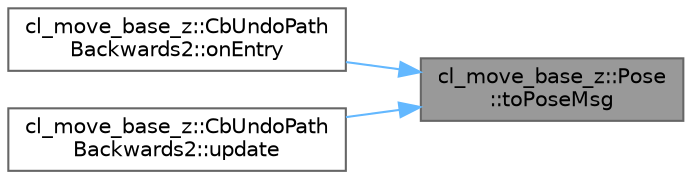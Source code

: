 digraph "cl_move_base_z::Pose::toPoseMsg"
{
 // LATEX_PDF_SIZE
  bgcolor="transparent";
  edge [fontname=Helvetica,fontsize=10,labelfontname=Helvetica,labelfontsize=10];
  node [fontname=Helvetica,fontsize=10,shape=box,height=0.2,width=0.4];
  rankdir="RL";
  Node1 [label="cl_move_base_z::Pose\l::toPoseMsg",height=0.2,width=0.4,color="gray40", fillcolor="grey60", style="filled", fontcolor="black",tooltip=" "];
  Node1 -> Node2 [dir="back",color="steelblue1",style="solid"];
  Node2 [label="cl_move_base_z::CbUndoPath\lBackwards2::onEntry",height=0.2,width=0.4,color="grey40", fillcolor="white", style="filled",URL="$classcl__move__base__z_1_1CbUndoPathBackwards2.html#a1b96187df9be6ce0fbdb5511147685d3",tooltip=" "];
  Node1 -> Node3 [dir="back",color="steelblue1",style="solid"];
  Node3 [label="cl_move_base_z::CbUndoPath\lBackwards2::update",height=0.2,width=0.4,color="grey40", fillcolor="white", style="filled",URL="$classcl__move__base__z_1_1CbUndoPathBackwards2.html#a62f0d53fc341ca6d241637cc0e4b2e30",tooltip=" "];
}
